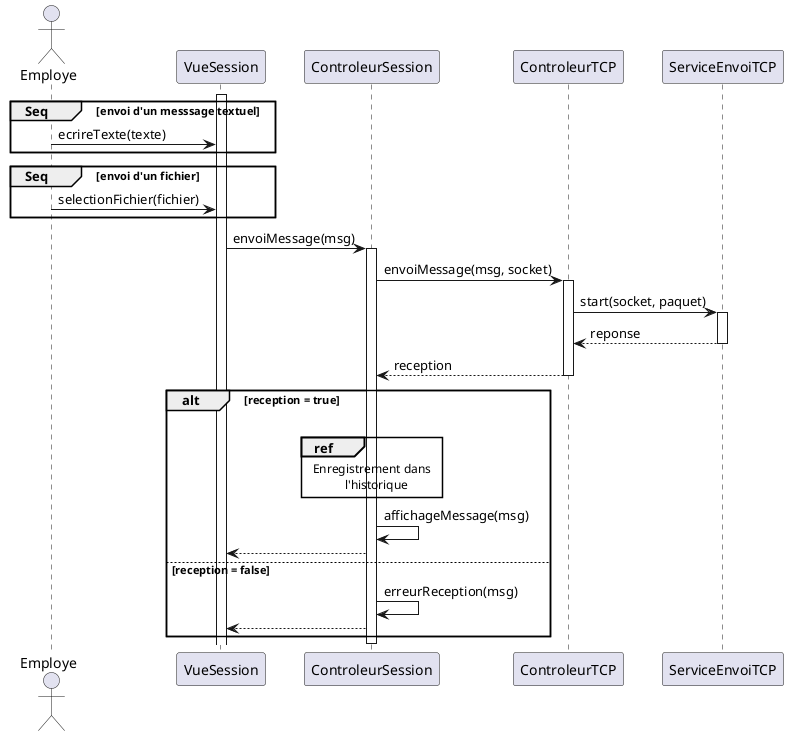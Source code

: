 @startuml envoi_message
actor Employe
activate VueSession
group Seq [envoi d'un messsage textuel]
    Employe -> VueSession : ecrireTexte(texte)
end ref
group Seq [envoi d'un fichier]
    Employe -> VueSession : selectionFichier(fichier)
end ref
VueSession -> ControleurSession : envoiMessage(msg)
activate ControleurSession
ControleurSession -> ControleurTCP : envoiMessage(msg, socket)
activate ControleurTCP
ControleurTCP -> ServiceEnvoiTCP : start(socket, paquet)
activate ServiceEnvoiTCP
ServiceEnvoiTCP --> ControleurTCP : reponse
deactivate ServiceEnvoiTCP
ControleurTCP --> ControleurSession : reception
deactivate ControleurTCP
alt reception = true
    ControleurSession [hidden]-> ControleurSession
    ref over ControleurSession
        Enregistrement dans
            l'historique 
    end ref
    ControleurSession -> ControleurSession : affichageMessage(msg)
    ControleurSession --> VueSession
else reception = false
    ControleurSession -> ControleurSession : erreurReception(msg)
    ControleurSession --> VueSession
end
deactivate ControleurSession
@enduml